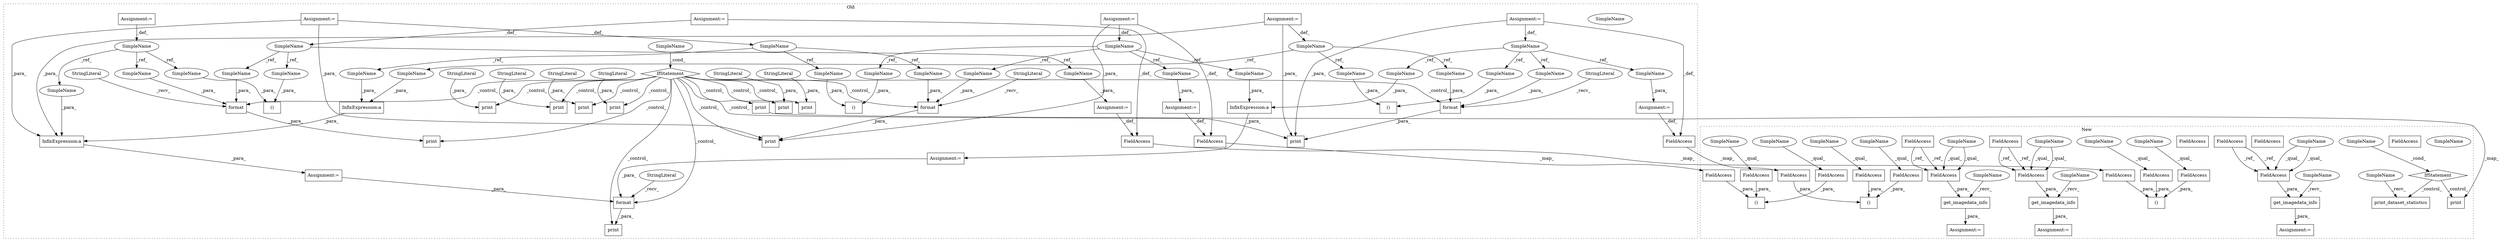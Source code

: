 digraph G {
subgraph cluster0 {
1 [label="format" a="32" s="2133,2169" l="7,1" shape="box"];
4 [label="print" a="32" s="1585,1613" l="6,1" shape="box"];
5 [label="InfixExpression:a" a="27" s="1520" l="3" shape="box"];
6 [label="format" a="32" s="1918,1954" l="7,1" shape="box"];
9 [label="SimpleName" a="42" s="550" l="14" shape="ellipse"];
10 [label="()" a="106" s="1210" l="59" shape="box"];
11 [label="format" a="32" s="1837,1873" l="7,1" shape="box"];
12 [label="SimpleName" a="42" s="452" l="14" shape="ellipse"];
13 [label="SimpleName" a="42" s="476" l="14" shape="ellipse"];
14 [label="()" a="106" s="1100" l="59" shape="box"];
15 [label="SimpleName" a="42" s="643" l="14" shape="ellipse"];
16 [label="SimpleName" a="42" s="1568" l="7" shape="ellipse"];
17 [label="print" a="32" s="1622,1649" l="6,1" shape="box"];
33 [label="IfStatement" a="25" s="1564,1575" l="4,2" shape="diamond"];
34 [label="print" a="32" s="2098,2170" l="6,1" shape="box"];
36 [label="Assignment:=" a="7" s="1503" l="1" shape="box"];
37 [label="print" a="32" s="2049,2089" l="6,1" shape="box"];
39 [label="StringLiteral" a="45" s="2104" l="28" shape="ellipse"];
40 [label="print" a="32" s="1802,1874" l="6,1" shape="box"];
41 [label="Assignment:=" a="7" s="476" l="14" shape="box"];
42 [label="print" a="32" s="1883,1955" l="6,1" shape="box"];
43 [label="StringLiteral" a="45" s="2055" l="34" shape="ellipse"];
44 [label="print" a="32" s="2179,2219" l="6,1" shape="box"];
45 [label="StringLiteral" a="45" s="1628" l="21" shape="ellipse"];
46 [label="print" a="32" s="1658,1698" l="6,1" shape="box"];
47 [label="StringLiteral" a="45" s="2185" l="34" shape="ellipse"];
48 [label="print" a="32" s="1753,1793" l="6,1" shape="box"];
49 [label="StringLiteral" a="45" s="1759" l="34" shape="ellipse"];
50 [label="print" a="32" s="1964,2040" l="6,1" shape="box"];
51 [label="Assignment:=" a="7" s="550" l="14" shape="box"];
52 [label="Assignment:=" a="7" s="1449" l="1" shape="box"];
53 [label="StringLiteral" a="45" s="1664" l="34" shape="ellipse"];
54 [label="StringLiteral" a="45" s="1889" l="28" shape="ellipse"];
58 [label="StringLiteral" a="45" s="1808" l="28" shape="ellipse"];
60 [label="InfixExpression:a" a="27" s="1465" l="3" shape="box"];
61 [label="print" a="32" s="1707,1744" l="6,1" shape="box"];
62 [label="format" a="32" s="1999,2039" l="7,1" shape="box"];
63 [label="SimpleName" a="42" s="500" l="16" shape="ellipse"];
64 [label="()" a="106" s="1321" l="65" shape="box"];
65 [label="SimpleName" a="42" s="617" l="16" shape="ellipse"];
66 [label="StringLiteral" a="45" s="1970" l="28" shape="ellipse"];
67 [label="StringLiteral" a="45" s="1713" l="31" shape="ellipse"];
68 [label="Assignment:=" a="7" s="2403" l="1" shape="box"];
69 [label="Assignment:=" a="7" s="617" l="16" shape="box"];
70 [label="Assignment:=" a="7" s="643" l="14" shape="box"];
71 [label="Assignment:=" a="7" s="2321" l="1" shape="box"];
72 [label="Assignment:=" a="7" s="452" l="14" shape="box"];
73 [label="Assignment:=" a="7" s="2361" l="1" shape="box"];
75 [label="FieldAccess" a="22" s="2342" l="19" shape="box"];
77 [label="FieldAccess" a="22" s="2382" l="21" shape="box"];
79 [label="FieldAccess" a="22" s="2302" l="19" shape="box"];
80 [label="InfixExpression:a" a="27" s="1538" l="3" shape="box"];
81 [label="Assignment:=" a="7" s="500" l="16" shape="box"];
83 [label="SimpleName" a="42" s="1859" l="14" shape="ellipse"];
84 [label="SimpleName" a="42" s="1145" l="14" shape="ellipse"];
85 [label="SimpleName" a="42" s="1506" l="14" shape="ellipse"];
87 [label="SimpleName" a="42" s="2404" l="16" shape="ellipse"];
88 [label="SimpleName" a="42" s="2006" l="16" shape="ellipse"];
89 [label="SimpleName" a="42" s="1341" l="16" shape="ellipse"];
90 [label="SimpleName" a="42" s="1568" l="7" shape="ellipse"];
91 [label="SimpleName" a="42" s="1255" l="14" shape="ellipse"];
92 [label="SimpleName" a="42" s="1523" l="14" shape="ellipse"];
93 [label="SimpleName" a="42" s="1940" l="14" shape="ellipse"];
94 [label="SimpleName" a="42" s="1541" l="16" shape="ellipse"];
95 [label="SimpleName" a="42" s="2023" l="16" shape="ellipse"];
96 [label="SimpleName" a="42" s="1370" l="16" shape="ellipse"];
97 [label="SimpleName" a="42" s="1844" l="14" shape="ellipse"];
98 [label="SimpleName" a="42" s="2322" l="14" shape="ellipse"];
99 [label="SimpleName" a="42" s="1118" l="14" shape="ellipse"];
100 [label="SimpleName" a="42" s="1451" l="14" shape="ellipse"];
103 [label="SimpleName" a="42" s="1228" l="14" shape="ellipse"];
104 [label="SimpleName" a="42" s="2362" l="14" shape="ellipse"];
105 [label="SimpleName" a="42" s="1925" l="14" shape="ellipse"];
106 [label="SimpleName" a="42" s="1468" l="14" shape="ellipse"];
label = "Old";
style="dotted";
}
subgraph cluster1 {
2 [label="print_dataset_statistics" a="32" s="1159,1203" l="25,1" shape="box"];
3 [label="print" a="32" s="1117,1145" l="6,1" shape="box"];
7 [label="get_imagedata_info" a="32" s="1381,1410" l="19,1" shape="box"];
8 [label="SimpleName" a="42" s="1100" l="7" shape="ellipse"];
18 [label="FieldAccess" a="22" s="1400" l="10" shape="box"];
19 [label="FieldAccess" a="22" s="1486" l="19" shape="box"];
20 [label="FieldAccess" a="22" s="1621" l="21" shape="box"];
21 [label="()" a="106" s="1422" l="83" shape="box"];
22 [label="FieldAccess" a="22" s="1260" l="12" shape="box"];
23 [label="()" a="106" s="1553" l="89" shape="box"];
24 [label="FieldAccess" a="22" s="1355" l="19" shape="box"];
25 [label="()" a="106" s="1291" l="83" shape="box"];
26 [label="FieldAccess" a="22" s="1216" l="10" shape="box"];
27 [label="FieldAccess" a="22" s="1668" l="12" shape="box"];
28 [label="FieldAccess" a="22" s="1238" l="10" shape="box"];
29 [label="FieldAccess" a="22" s="1531" l="10" shape="box"];
30 [label="FieldAccess" a="22" s="1587" l="21" shape="box"];
31 [label="FieldAccess" a="22" s="1454" l="19" shape="box"];
32 [label="FieldAccess" a="22" s="1323" l="19" shape="box"];
35 [label="IfStatement" a="25" s="1096,1107" l="4,2" shape="diamond"];
38 [label="Assignment:=" a="7" s="1374" l="2" shape="box"];
55 [label="get_imagedata_info" a="32" s="1649,1680" l="19,1" shape="box"];
56 [label="Assignment:=" a="7" s="1642" l="2" shape="box"];
57 [label="get_imagedata_info" a="32" s="1512,1541" l="19,1" shape="box"];
59 [label="Assignment:=" a="7" s="1505" l="2" shape="box"];
74 [label="FieldAccess" a="22" s="1422" l="19" shape="box"];
76 [label="FieldAccess" a="22" s="1553" l="21" shape="box"];
78 [label="FieldAccess" a="22" s="1291" l="19" shape="box"];
82 [label="FieldAccess" a="22" s="1531" l="10" shape="box"];
86 [label="FieldAccess" a="22" s="1668" l="12" shape="box"];
101 [label="SimpleName" a="42" s="1100" l="7" shape="ellipse"];
102 [label="FieldAccess" a="22" s="1400" l="10" shape="box"];
107 [label="SimpleName" a="42" s="1621" l="4" shape="ellipse"];
108 [label="SimpleName" a="42" s="1154" l="4" shape="ellipse"];
109 [label="SimpleName" a="42" s="1644" l="4" shape="ellipse"];
110 [label="SimpleName" a="42" s="1587" l="4" shape="ellipse"];
111 [label="SimpleName" a="42" s="1668" l="4" shape="ellipse"];
112 [label="SimpleName" a="42" s="1355" l="4" shape="ellipse"];
113 [label="SimpleName" a="42" s="1376" l="4" shape="ellipse"];
114 [label="SimpleName" a="42" s="1507" l="4" shape="ellipse"];
115 [label="SimpleName" a="42" s="1531" l="4" shape="ellipse"];
116 [label="SimpleName" a="42" s="1486" l="4" shape="ellipse"];
117 [label="SimpleName" a="42" s="1323" l="4" shape="ellipse"];
118 [label="SimpleName" a="42" s="1454" l="4" shape="ellipse"];
119 [label="SimpleName" a="42" s="1400" l="4" shape="ellipse"];
label = "New";
style="dotted";
}
1 -> 34 [label="_para_"];
4 -> 3 [label="_map_"];
5 -> 80 [label="_para_"];
6 -> 42 [label="_para_"];
7 -> 38 [label="_para_"];
9 -> 93 [label="_ref_"];
9 -> 91 [label="_ref_"];
9 -> 92 [label="_ref_"];
11 -> 40 [label="_para_"];
12 -> 106 [label="_ref_"];
12 -> 103 [label="_ref_"];
12 -> 104 [label="_ref_"];
12 -> 105 [label="_ref_"];
13 -> 83 [label="_ref_"];
13 -> 85 [label="_ref_"];
13 -> 84 [label="_ref_"];
15 -> 99 [label="_ref_"];
15 -> 97 [label="_ref_"];
15 -> 98 [label="_ref_"];
15 -> 100 [label="_ref_"];
19 -> 21 [label="_para_"];
20 -> 23 [label="_para_"];
22 -> 86 [label="_ref_"];
22 -> 86 [label="_ref_"];
24 -> 25 [label="_para_"];
26 -> 102 [label="_ref_"];
26 -> 102 [label="_ref_"];
28 -> 82 [label="_ref_"];
28 -> 82 [label="_ref_"];
30 -> 23 [label="_para_"];
31 -> 21 [label="_para_"];
32 -> 25 [label="_para_"];
33 -> 48 [label="_control_"];
33 -> 17 [label="_control_"];
33 -> 11 [label="_control_"];
33 -> 40 [label="_control_"];
33 -> 37 [label="_control_"];
33 -> 6 [label="_control_"];
33 -> 62 [label="_control_"];
33 -> 42 [label="_control_"];
33 -> 34 [label="_control_"];
33 -> 46 [label="_control_"];
33 -> 44 [label="_control_"];
33 -> 61 [label="_control_"];
33 -> 4 [label="_control_"];
33 -> 50 [label="_control_"];
33 -> 1 [label="_control_"];
35 -> 2 [label="_control_"];
35 -> 3 [label="_control_"];
36 -> 1 [label="_para_"];
39 -> 1 [label="_recv_"];
41 -> 40 [label="_para_"];
41 -> 13 [label="_def_"];
41 -> 80 [label="_para_"];
43 -> 37 [label="_para_"];
45 -> 17 [label="_para_"];
47 -> 44 [label="_para_"];
49 -> 48 [label="_para_"];
51 -> 80 [label="_para_"];
51 -> 9 [label="_def_"];
51 -> 42 [label="_para_"];
52 -> 1 [label="_para_"];
53 -> 46 [label="_para_"];
54 -> 6 [label="_recv_"];
55 -> 56 [label="_para_"];
57 -> 59 [label="_para_"];
58 -> 11 [label="_recv_"];
60 -> 52 [label="_para_"];
62 -> 50 [label="_para_"];
63 -> 95 [label="_ref_"];
63 -> 96 [label="_ref_"];
63 -> 94 [label="_ref_"];
65 -> 87 [label="_ref_"];
65 -> 88 [label="_ref_"];
65 -> 89 [label="_ref_"];
66 -> 62 [label="_recv_"];
67 -> 61 [label="_para_"];
68 -> 77 [label="_def_"];
69 -> 65 [label="_def_"];
69 -> 77 [label="_def_"];
70 -> 40 [label="_para_"];
70 -> 79 [label="_def_"];
70 -> 15 [label="_def_"];
71 -> 79 [label="_def_"];
72 -> 12 [label="_def_"];
72 -> 42 [label="_para_"];
72 -> 75 [label="_def_"];
73 -> 75 [label="_def_"];
74 -> 21 [label="_para_"];
75 -> 74 [label="_map_"];
76 -> 23 [label="_para_"];
77 -> 76 [label="_map_"];
78 -> 25 [label="_para_"];
79 -> 78 [label="_map_"];
80 -> 36 [label="_para_"];
81 -> 63 [label="_def_"];
82 -> 57 [label="_para_"];
83 -> 11 [label="_para_"];
84 -> 14 [label="_para_"];
85 -> 5 [label="_para_"];
86 -> 55 [label="_para_"];
87 -> 68 [label="_para_"];
88 -> 62 [label="_para_"];
89 -> 64 [label="_para_"];
90 -> 33 [label="_cond_"];
91 -> 10 [label="_para_"];
92 -> 5 [label="_para_"];
93 -> 6 [label="_para_"];
94 -> 80 [label="_para_"];
95 -> 62 [label="_para_"];
96 -> 64 [label="_para_"];
97 -> 11 [label="_para_"];
98 -> 71 [label="_para_"];
99 -> 14 [label="_para_"];
100 -> 60 [label="_para_"];
101 -> 35 [label="_cond_"];
102 -> 7 [label="_para_"];
103 -> 10 [label="_para_"];
104 -> 73 [label="_para_"];
105 -> 6 [label="_para_"];
106 -> 60 [label="_para_"];
107 -> 20 [label="_qual_"];
108 -> 2 [label="_recv_"];
109 -> 55 [label="_recv_"];
110 -> 30 [label="_qual_"];
111 -> 86 [label="_qual_"];
111 -> 86 [label="_qual_"];
112 -> 24 [label="_qual_"];
113 -> 7 [label="_recv_"];
114 -> 57 [label="_recv_"];
115 -> 82 [label="_qual_"];
115 -> 82 [label="_qual_"];
116 -> 19 [label="_qual_"];
117 -> 32 [label="_qual_"];
118 -> 31 [label="_qual_"];
119 -> 102 [label="_qual_"];
119 -> 102 [label="_qual_"];
}